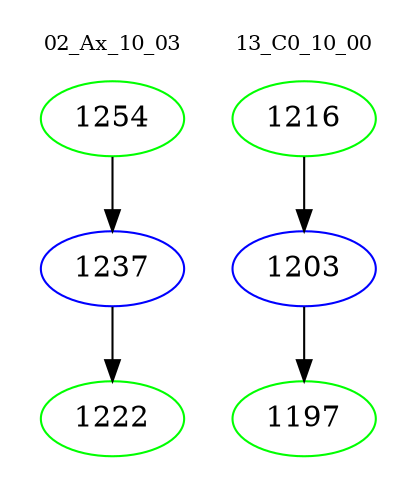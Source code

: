 digraph{
subgraph cluster_0 {
color = white
label = "02_Ax_10_03";
fontsize=10;
T0_1254 [label="1254", color="green"]
T0_1254 -> T0_1237 [color="black"]
T0_1237 [label="1237", color="blue"]
T0_1237 -> T0_1222 [color="black"]
T0_1222 [label="1222", color="green"]
}
subgraph cluster_1 {
color = white
label = "13_C0_10_00";
fontsize=10;
T1_1216 [label="1216", color="green"]
T1_1216 -> T1_1203 [color="black"]
T1_1203 [label="1203", color="blue"]
T1_1203 -> T1_1197 [color="black"]
T1_1197 [label="1197", color="green"]
}
}
